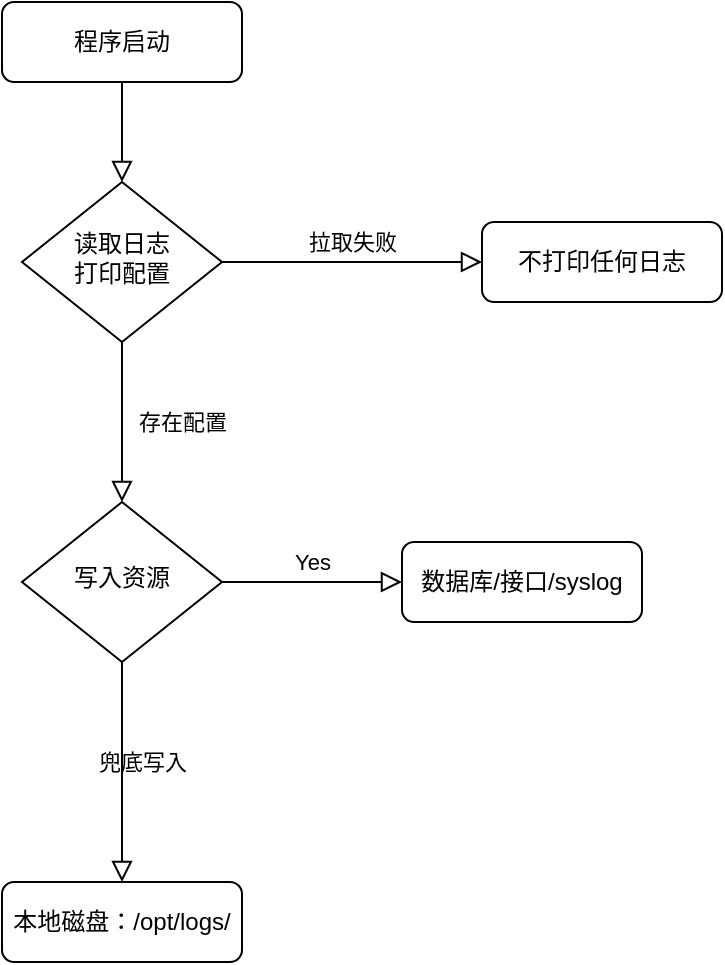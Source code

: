 <mxfile version="13.0.9" type="github" pages="2">
  <diagram id="C5RBs43oDa-KdzZeNtuy" name="配置用法">
    <mxGraphModel dx="833" dy="799" grid="1" gridSize="10" guides="1" tooltips="1" connect="1" arrows="1" fold="1" page="1" pageScale="1" pageWidth="827" pageHeight="1169" math="0" shadow="0">
      <root>
        <mxCell id="WIyWlLk6GJQsqaUBKTNV-0" />
        <mxCell id="WIyWlLk6GJQsqaUBKTNV-1" parent="WIyWlLk6GJQsqaUBKTNV-0" />
        <mxCell id="WIyWlLk6GJQsqaUBKTNV-2" value="" style="rounded=0;html=1;jettySize=auto;orthogonalLoop=1;fontSize=11;endArrow=block;endFill=0;endSize=8;strokeWidth=1;shadow=0;labelBackgroundColor=none;edgeStyle=orthogonalEdgeStyle;" parent="WIyWlLk6GJQsqaUBKTNV-1" source="WIyWlLk6GJQsqaUBKTNV-3" target="WIyWlLk6GJQsqaUBKTNV-6" edge="1">
          <mxGeometry relative="1" as="geometry" />
        </mxCell>
        <mxCell id="WIyWlLk6GJQsqaUBKTNV-3" value="程序启动" style="rounded=1;whiteSpace=wrap;html=1;fontSize=12;glass=0;strokeWidth=1;shadow=0;" parent="WIyWlLk6GJQsqaUBKTNV-1" vertex="1">
          <mxGeometry x="160" y="80" width="120" height="40" as="geometry" />
        </mxCell>
        <mxCell id="WIyWlLk6GJQsqaUBKTNV-4" value="存在配置" style="rounded=0;html=1;jettySize=auto;orthogonalLoop=1;fontSize=11;endArrow=block;endFill=0;endSize=8;strokeWidth=1;shadow=0;labelBackgroundColor=none;edgeStyle=orthogonalEdgeStyle;" parent="WIyWlLk6GJQsqaUBKTNV-1" source="WIyWlLk6GJQsqaUBKTNV-6" target="WIyWlLk6GJQsqaUBKTNV-10" edge="1">
          <mxGeometry y="30" relative="1" as="geometry">
            <mxPoint as="offset" />
          </mxGeometry>
        </mxCell>
        <mxCell id="WIyWlLk6GJQsqaUBKTNV-5" value="拉取失败" style="edgeStyle=orthogonalEdgeStyle;rounded=0;html=1;jettySize=auto;orthogonalLoop=1;fontSize=11;endArrow=block;endFill=0;endSize=8;strokeWidth=1;shadow=0;labelBackgroundColor=none;" parent="WIyWlLk6GJQsqaUBKTNV-1" source="WIyWlLk6GJQsqaUBKTNV-6" target="WIyWlLk6GJQsqaUBKTNV-7" edge="1">
          <mxGeometry y="10" relative="1" as="geometry">
            <mxPoint as="offset" />
          </mxGeometry>
        </mxCell>
        <mxCell id="WIyWlLk6GJQsqaUBKTNV-6" value="读取日志&lt;br&gt;打印配置" style="rhombus;whiteSpace=wrap;html=1;shadow=0;fontFamily=Helvetica;fontSize=12;align=center;strokeWidth=1;spacing=6;spacingTop=-4;" parent="WIyWlLk6GJQsqaUBKTNV-1" vertex="1">
          <mxGeometry x="170" y="170" width="100" height="80" as="geometry" />
        </mxCell>
        <mxCell id="WIyWlLk6GJQsqaUBKTNV-7" value="不打印任何日志" style="rounded=1;whiteSpace=wrap;html=1;fontSize=12;glass=0;strokeWidth=1;shadow=0;" parent="WIyWlLk6GJQsqaUBKTNV-1" vertex="1">
          <mxGeometry x="400" y="190" width="120" height="40" as="geometry" />
        </mxCell>
        <mxCell id="WIyWlLk6GJQsqaUBKTNV-8" value="兜底写入" style="rounded=0;html=1;jettySize=auto;orthogonalLoop=1;fontSize=11;endArrow=block;endFill=0;endSize=8;strokeWidth=1;shadow=0;labelBackgroundColor=none;edgeStyle=orthogonalEdgeStyle;" parent="WIyWlLk6GJQsqaUBKTNV-1" source="WIyWlLk6GJQsqaUBKTNV-10" target="WIyWlLk6GJQsqaUBKTNV-11" edge="1">
          <mxGeometry x="-0.091" y="10" relative="1" as="geometry">
            <mxPoint as="offset" />
          </mxGeometry>
        </mxCell>
        <mxCell id="WIyWlLk6GJQsqaUBKTNV-9" value="Yes" style="edgeStyle=orthogonalEdgeStyle;rounded=0;html=1;jettySize=auto;orthogonalLoop=1;fontSize=11;endArrow=block;endFill=0;endSize=8;strokeWidth=1;shadow=0;labelBackgroundColor=none;" parent="WIyWlLk6GJQsqaUBKTNV-1" source="WIyWlLk6GJQsqaUBKTNV-10" target="WIyWlLk6GJQsqaUBKTNV-12" edge="1">
          <mxGeometry y="10" relative="1" as="geometry">
            <mxPoint as="offset" />
          </mxGeometry>
        </mxCell>
        <mxCell id="WIyWlLk6GJQsqaUBKTNV-10" value="写入资源" style="rhombus;whiteSpace=wrap;html=1;shadow=0;fontFamily=Helvetica;fontSize=12;align=center;strokeWidth=1;spacing=6;spacingTop=-4;" parent="WIyWlLk6GJQsqaUBKTNV-1" vertex="1">
          <mxGeometry x="170" y="330" width="100" height="80" as="geometry" />
        </mxCell>
        <mxCell id="WIyWlLk6GJQsqaUBKTNV-11" value="本地磁盘：/opt/logs/" style="rounded=1;whiteSpace=wrap;html=1;fontSize=12;glass=0;strokeWidth=1;shadow=0;" parent="WIyWlLk6GJQsqaUBKTNV-1" vertex="1">
          <mxGeometry x="160" y="520" width="120" height="40" as="geometry" />
        </mxCell>
        <mxCell id="WIyWlLk6GJQsqaUBKTNV-12" value="数据库/接口/syslog" style="rounded=1;whiteSpace=wrap;html=1;fontSize=12;glass=0;strokeWidth=1;shadow=0;" parent="WIyWlLk6GJQsqaUBKTNV-1" vertex="1">
          <mxGeometry x="360" y="350" width="120" height="40" as="geometry" />
        </mxCell>
      </root>
    </mxGraphModel>
  </diagram>
  <diagram id="esMrIVGnO_-pb0oTWbRC" name="细分配置">
    <mxGraphModel dx="1208" dy="1159" grid="1" gridSize="10" guides="1" tooltips="1" connect="1" arrows="1" fold="1" page="1" pageScale="1" pageWidth="827" pageHeight="1169" math="0" shadow="0">
      <root>
        <mxCell id="rOOjulAaj3iWL8L84oNA-0" />
        <mxCell id="rOOjulAaj3iWL8L84oNA-1" parent="rOOjulAaj3iWL8L84oNA-0" />
        <mxCell id="UG2yfZD6cWvlsx1NPzkw-23" value="" style="edgeStyle=orthogonalEdgeStyle;rounded=0;orthogonalLoop=1;jettySize=auto;html=1;shadow=1;" edge="1" parent="rOOjulAaj3iWL8L84oNA-1" source="UG2yfZD6cWvlsx1NPzkw-21" target="UG2yfZD6cWvlsx1NPzkw-22">
          <mxGeometry relative="1" as="geometry" />
        </mxCell>
        <mxCell id="UG2yfZD6cWvlsx1NPzkw-25" value="" style="edgeStyle=orthogonalEdgeStyle;rounded=0;orthogonalLoop=1;jettySize=auto;html=1;shadow=1;" edge="1" parent="rOOjulAaj3iWL8L84oNA-1" source="UG2yfZD6cWvlsx1NPzkw-21" target="UG2yfZD6cWvlsx1NPzkw-24">
          <mxGeometry relative="1" as="geometry" />
        </mxCell>
        <mxCell id="UG2yfZD6cWvlsx1NPzkw-27" value="" style="edgeStyle=orthogonalEdgeStyle;rounded=0;orthogonalLoop=1;jettySize=auto;html=1;shadow=1;" edge="1" parent="rOOjulAaj3iWL8L84oNA-1" source="UG2yfZD6cWvlsx1NPzkw-21" target="UG2yfZD6cWvlsx1NPzkw-26">
          <mxGeometry relative="1" as="geometry" />
        </mxCell>
        <mxCell id="UG2yfZD6cWvlsx1NPzkw-29" value="" style="edgeStyle=orthogonalEdgeStyle;rounded=0;orthogonalLoop=1;jettySize=auto;html=1;shadow=1;" edge="1" parent="rOOjulAaj3iWL8L84oNA-1" source="UG2yfZD6cWvlsx1NPzkw-21" target="UG2yfZD6cWvlsx1NPzkw-28">
          <mxGeometry relative="1" as="geometry" />
        </mxCell>
        <mxCell id="UG2yfZD6cWvlsx1NPzkw-32" value="" style="edgeStyle=orthogonalEdgeStyle;rounded=0;orthogonalLoop=1;jettySize=auto;html=1;shadow=1;" edge="1" parent="rOOjulAaj3iWL8L84oNA-1" source="UG2yfZD6cWvlsx1NPzkw-21" target="UG2yfZD6cWvlsx1NPzkw-31">
          <mxGeometry relative="1" as="geometry" />
        </mxCell>
        <mxCell id="UG2yfZD6cWvlsx1NPzkw-21" value="日志类型" style="rounded=1;whiteSpace=wrap;html=1;shadow=1;" vertex="1" parent="rOOjulAaj3iWL8L84oNA-1">
          <mxGeometry x="354" y="230" width="120" height="60" as="geometry" />
        </mxCell>
        <mxCell id="UG2yfZD6cWvlsx1NPzkw-31" value="emergency:要写入的目标挂了，只能退出程序了，并且回滚所有事务操作" style="rounded=1;whiteSpace=wrap;html=1;shadow=1;" vertex="1" parent="rOOjulAaj3iWL8L84oNA-1">
          <mxGeometry x="370" y="30" width="180" height="100" as="geometry" />
        </mxCell>
        <mxCell id="UG2yfZD6cWvlsx1NPzkw-28" value="日志类型" style="rounded=1;whiteSpace=wrap;html=1;shadow=1;" vertex="1" parent="rOOjulAaj3iWL8L84oNA-1">
          <mxGeometry x="560" y="440" width="120" height="60" as="geometry" />
        </mxCell>
        <mxCell id="UG2yfZD6cWvlsx1NPzkw-26" value="警告信息：缓存不可用，但是我可以继续穿透" style="rounded=1;whiteSpace=wrap;html=1;shadow=1;" vertex="1" parent="rOOjulAaj3iWL8L84oNA-1">
          <mxGeometry x="380" y="446" width="120" height="60" as="geometry" />
        </mxCell>
        <mxCell id="UG2yfZD6cWvlsx1NPzkw-24" value="info：打印信息，和业务有关系的调试打印" style="rounded=1;whiteSpace=wrap;html=1;shadow=1;" vertex="1" parent="rOOjulAaj3iWL8L84oNA-1">
          <mxGeometry x="230" y="446" width="120" height="60" as="geometry" />
        </mxCell>
        <mxCell id="UG2yfZD6cWvlsx1NPzkw-22" value="debug:调试信息，各个资源的打开，查询，关闭" style="rounded=1;whiteSpace=wrap;html=1;shadow=1;" vertex="1" parent="rOOjulAaj3iWL8L84oNA-1">
          <mxGeometry x="80" y="446" width="120" height="60" as="geometry" />
        </mxCell>
      </root>
    </mxGraphModel>
  </diagram>
</mxfile>

